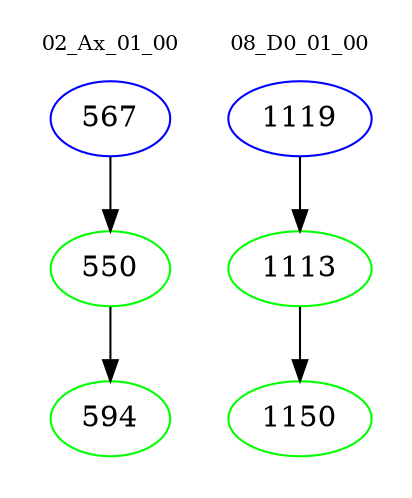 digraph{
subgraph cluster_0 {
color = white
label = "02_Ax_01_00";
fontsize=10;
T0_567 [label="567", color="blue"]
T0_567 -> T0_550 [color="black"]
T0_550 [label="550", color="green"]
T0_550 -> T0_594 [color="black"]
T0_594 [label="594", color="green"]
}
subgraph cluster_1 {
color = white
label = "08_D0_01_00";
fontsize=10;
T1_1119 [label="1119", color="blue"]
T1_1119 -> T1_1113 [color="black"]
T1_1113 [label="1113", color="green"]
T1_1113 -> T1_1150 [color="black"]
T1_1150 [label="1150", color="green"]
}
}
